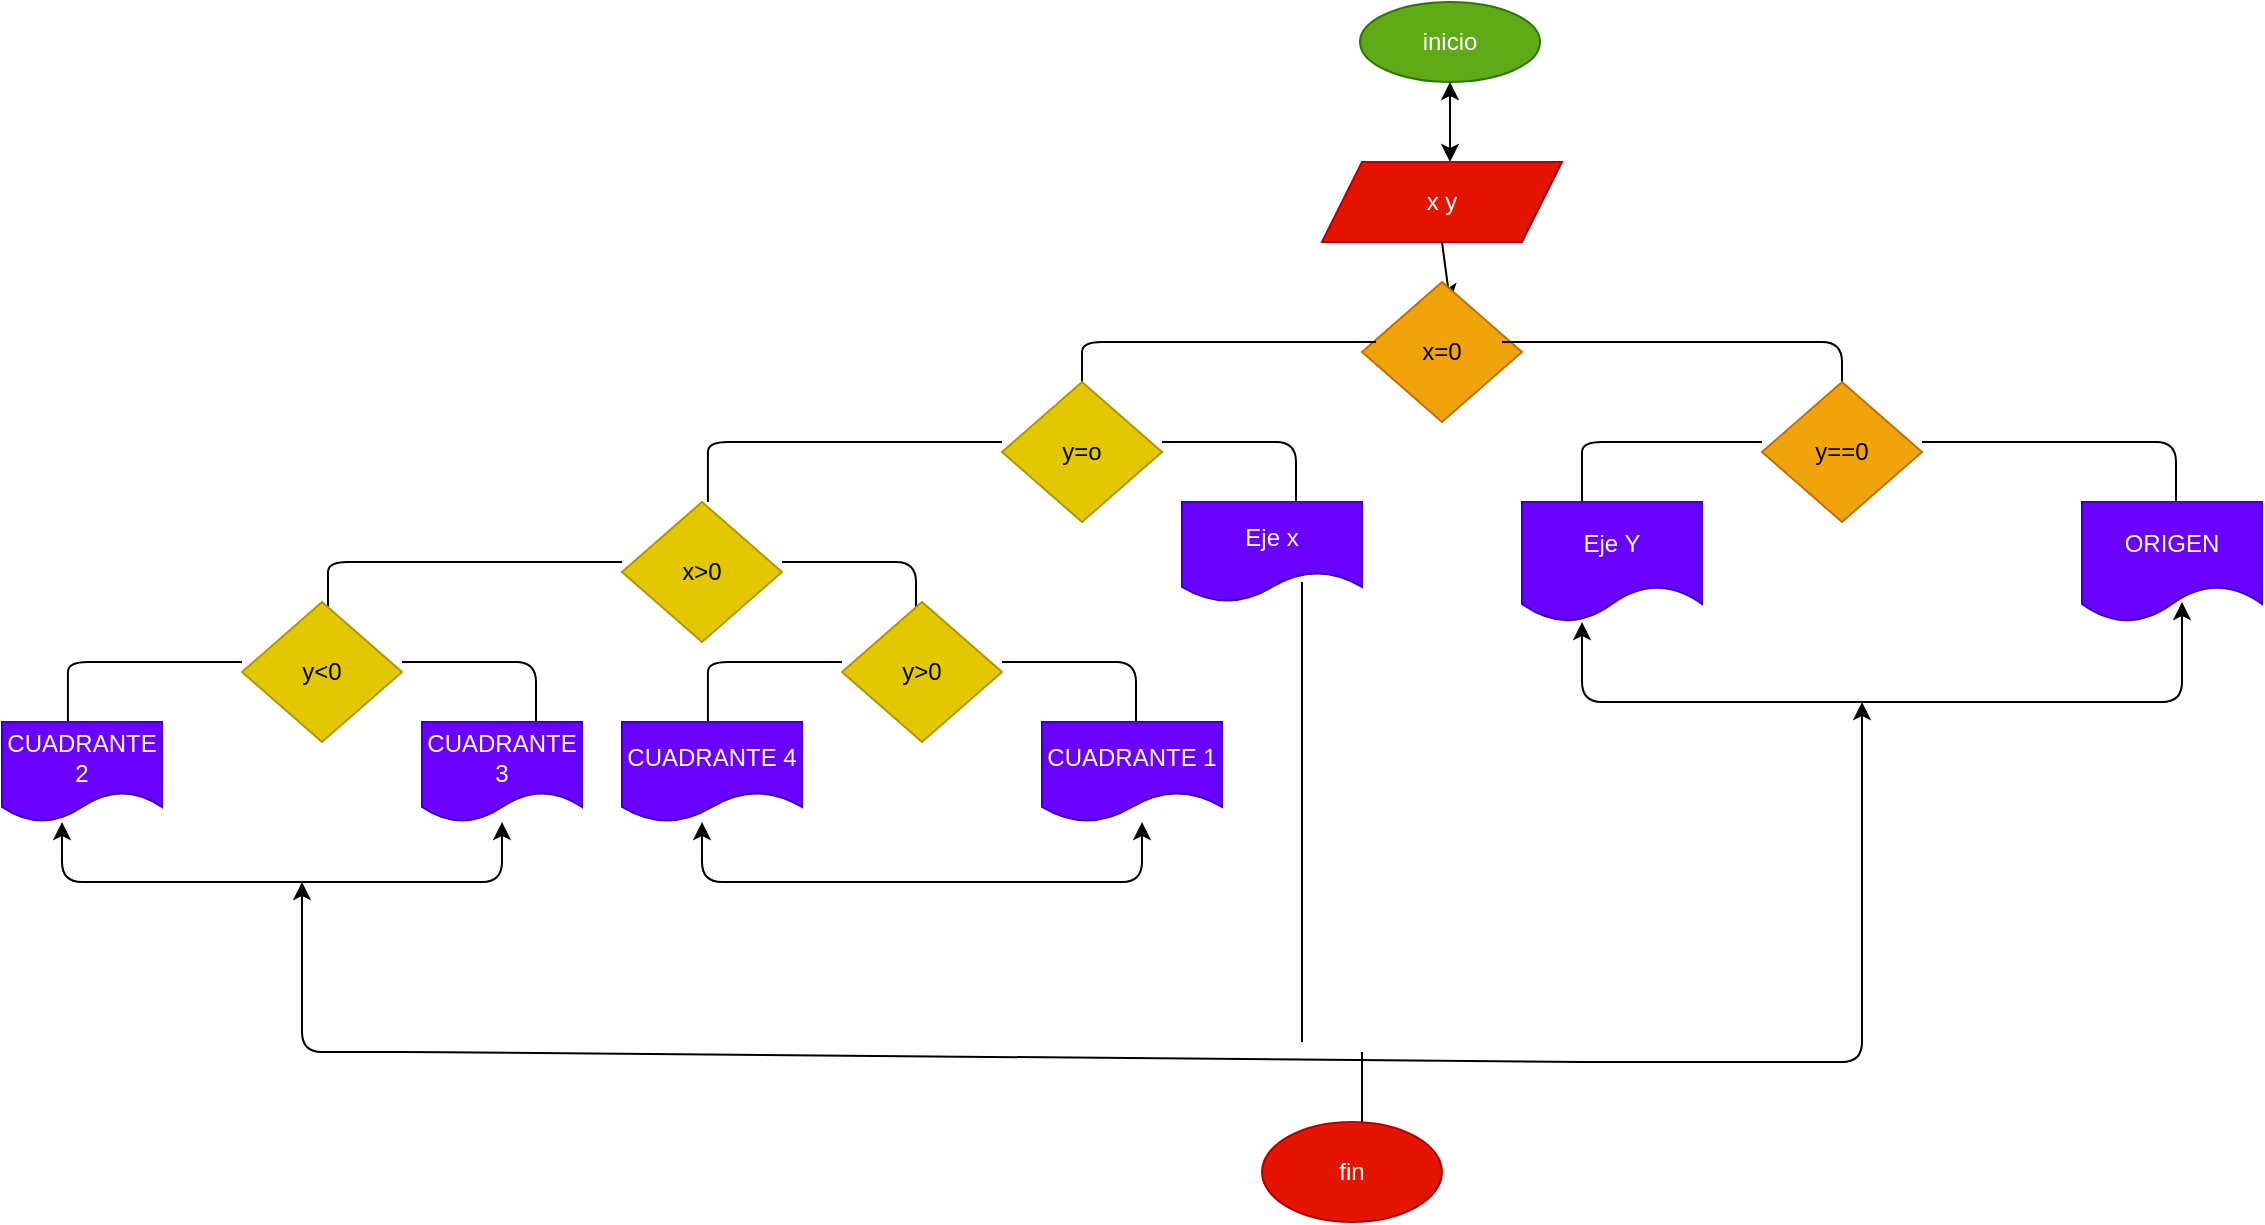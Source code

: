 <mxfile>
    <diagram id="fefD8nJggKJTbuJhnj12" name="Página-1">
        <mxGraphModel dx="1403" dy="411" grid="1" gridSize="10" guides="1" tooltips="1" connect="1" arrows="1" fold="1" page="1" pageScale="1" pageWidth="827" pageHeight="1169" math="0" shadow="0">
            <root>
                <mxCell id="0"/>
                <mxCell id="1" parent="0"/>
                <mxCell id="2" value="inicio" style="ellipse;whiteSpace=wrap;html=1;fillColor=#60a917;fontColor=#ffffff;strokeColor=#2D7600;" vertex="1" parent="1">
                    <mxGeometry x="369" y="30" width="90" height="40" as="geometry"/>
                </mxCell>
                <mxCell id="3" value="" style="endArrow=classic;startArrow=classic;html=1;" edge="1" parent="1">
                    <mxGeometry width="50" height="50" relative="1" as="geometry">
                        <mxPoint x="414" y="110" as="sourcePoint"/>
                        <mxPoint x="414" y="70" as="targetPoint"/>
                    </mxGeometry>
                </mxCell>
                <mxCell id="4" value="x y" style="shape=parallelogram;perimeter=parallelogramPerimeter;whiteSpace=wrap;html=1;fixedSize=1;fillColor=#e51400;fontColor=#ffffff;strokeColor=#B20000;" vertex="1" parent="1">
                    <mxGeometry x="350" y="110" width="120" height="40" as="geometry"/>
                </mxCell>
                <mxCell id="6" value="" style="endArrow=classic;html=1;exitX=0.5;exitY=1;exitDx=0;exitDy=0;" edge="1" parent="1" source="4">
                    <mxGeometry width="50" height="50" relative="1" as="geometry">
                        <mxPoint x="430" y="190" as="sourcePoint"/>
                        <mxPoint x="414" y="180" as="targetPoint"/>
                        <Array as="points">
                            <mxPoint x="414" y="180"/>
                        </Array>
                    </mxGeometry>
                </mxCell>
                <mxCell id="7" value="x=0" style="rhombus;whiteSpace=wrap;html=1;fillColor=#f0a30a;fontColor=#000000;strokeColor=#BD7000;" vertex="1" parent="1">
                    <mxGeometry x="370" y="170" width="80" height="70" as="geometry"/>
                </mxCell>
                <mxCell id="25" value="" style="endArrow=none;html=1;" edge="1" parent="1">
                    <mxGeometry width="50" height="50" relative="1" as="geometry">
                        <mxPoint x="440" y="200" as="sourcePoint"/>
                        <mxPoint x="610" y="230" as="targetPoint"/>
                        <Array as="points">
                            <mxPoint x="610" y="200"/>
                            <mxPoint x="610" y="220"/>
                            <mxPoint x="610" y="230"/>
                        </Array>
                    </mxGeometry>
                </mxCell>
                <mxCell id="29" value="" style="endArrow=none;html=1;entryX=0.088;entryY=0.429;entryDx=0;entryDy=0;entryPerimeter=0;" edge="1" parent="1" target="7">
                    <mxGeometry width="50" height="50" relative="1" as="geometry">
                        <mxPoint x="230" y="230" as="sourcePoint"/>
                        <mxPoint x="370" y="200" as="targetPoint"/>
                        <Array as="points">
                            <mxPoint x="230" y="230"/>
                            <mxPoint x="230" y="220"/>
                            <mxPoint x="230" y="200"/>
                        </Array>
                    </mxGeometry>
                </mxCell>
                <mxCell id="31" value="y=o" style="rhombus;whiteSpace=wrap;html=1;fillColor=#e3c800;fontColor=#000000;strokeColor=#B09500;" vertex="1" parent="1">
                    <mxGeometry x="190" y="220" width="80" height="70" as="geometry"/>
                </mxCell>
                <mxCell id="32" value="y==0" style="rhombus;whiteSpace=wrap;html=1;fillColor=#f0a30a;fontColor=#000000;strokeColor=#BD7000;" vertex="1" parent="1">
                    <mxGeometry x="570" y="220" width="80" height="70" as="geometry"/>
                </mxCell>
                <mxCell id="33" value="" style="endArrow=none;html=1;" edge="1" parent="1">
                    <mxGeometry width="50" height="50" relative="1" as="geometry">
                        <mxPoint x="650" y="250" as="sourcePoint"/>
                        <mxPoint x="777" y="280" as="targetPoint"/>
                        <Array as="points">
                            <mxPoint x="777" y="250"/>
                            <mxPoint x="777" y="270"/>
                            <mxPoint x="777" y="280"/>
                        </Array>
                    </mxGeometry>
                </mxCell>
                <mxCell id="34" value="ORIGEN" style="shape=document;whiteSpace=wrap;html=1;boundedLbl=1;fillColor=#6a00ff;fontColor=#ffffff;strokeColor=#3700CC;" vertex="1" parent="1">
                    <mxGeometry x="730" y="280" width="90" height="60" as="geometry"/>
                </mxCell>
                <mxCell id="37" value="" style="endArrow=none;html=1;" edge="1" parent="1">
                    <mxGeometry width="50" height="50" relative="1" as="geometry">
                        <mxPoint x="480" y="280" as="sourcePoint"/>
                        <mxPoint x="570" y="250" as="targetPoint"/>
                        <Array as="points">
                            <mxPoint x="480" y="280"/>
                            <mxPoint x="480" y="270"/>
                            <mxPoint x="480" y="250"/>
                        </Array>
                    </mxGeometry>
                </mxCell>
                <mxCell id="38" value="Eje Y" style="shape=document;whiteSpace=wrap;html=1;boundedLbl=1;fillColor=#6a00ff;fontColor=#ffffff;strokeColor=#3700CC;" vertex="1" parent="1">
                    <mxGeometry x="450" y="280" width="90" height="60" as="geometry"/>
                </mxCell>
                <mxCell id="43" value="" style="endArrow=classic;html=1;" edge="1" parent="1">
                    <mxGeometry relative="1" as="geometry">
                        <mxPoint x="650" y="380" as="sourcePoint"/>
                        <mxPoint x="780" y="330" as="targetPoint"/>
                        <Array as="points">
                            <mxPoint x="740" y="380"/>
                            <mxPoint x="780" y="380"/>
                        </Array>
                    </mxGeometry>
                </mxCell>
                <mxCell id="47" value="" style="endArrow=classic;html=1;" edge="1" parent="1">
                    <mxGeometry relative="1" as="geometry">
                        <mxPoint x="650" y="380" as="sourcePoint"/>
                        <mxPoint x="480" y="340" as="targetPoint"/>
                        <Array as="points">
                            <mxPoint x="540" y="380"/>
                            <mxPoint x="510" y="380"/>
                            <mxPoint x="480" y="380"/>
                        </Array>
                    </mxGeometry>
                </mxCell>
                <mxCell id="49" value="" style="endArrow=none;html=1;entryX=0.088;entryY=0.429;entryDx=0;entryDy=0;entryPerimeter=0;" edge="1" parent="1">
                    <mxGeometry width="50" height="50" relative="1" as="geometry">
                        <mxPoint x="42.96" y="280" as="sourcePoint"/>
                        <mxPoint x="190.0" y="250.03" as="targetPoint"/>
                        <Array as="points">
                            <mxPoint x="42.96" y="280"/>
                            <mxPoint x="42.96" y="270"/>
                            <mxPoint x="42.96" y="250"/>
                        </Array>
                    </mxGeometry>
                </mxCell>
                <mxCell id="50" value="" style="endArrow=none;html=1;" edge="1" parent="1">
                    <mxGeometry width="50" height="50" relative="1" as="geometry">
                        <mxPoint x="270" y="250" as="sourcePoint"/>
                        <mxPoint x="337" y="280" as="targetPoint"/>
                        <Array as="points">
                            <mxPoint x="337" y="250"/>
                            <mxPoint x="337" y="270"/>
                            <mxPoint x="337" y="280"/>
                        </Array>
                    </mxGeometry>
                </mxCell>
                <mxCell id="51" value="Eje x" style="shape=document;whiteSpace=wrap;html=1;boundedLbl=1;fillColor=#6a00ff;fontColor=#ffffff;strokeColor=#3700CC;" vertex="1" parent="1">
                    <mxGeometry x="280" y="280" width="90" height="50" as="geometry"/>
                </mxCell>
                <mxCell id="52" value="x&amp;gt;0" style="rhombus;whiteSpace=wrap;html=1;fillColor=#e3c800;fontColor=#000000;strokeColor=#B09500;" vertex="1" parent="1">
                    <mxGeometry y="280" width="80" height="70" as="geometry"/>
                </mxCell>
                <mxCell id="53" value="" style="endArrow=none;html=1;entryX=0.088;entryY=0.429;entryDx=0;entryDy=0;entryPerimeter=0;" edge="1" parent="1">
                    <mxGeometry width="50" height="50" relative="1" as="geometry">
                        <mxPoint x="-147" y="340" as="sourcePoint"/>
                        <mxPoint x="0.04" y="310.03" as="targetPoint"/>
                        <Array as="points">
                            <mxPoint x="-147" y="340"/>
                            <mxPoint x="-147" y="330"/>
                            <mxPoint x="-147" y="310"/>
                        </Array>
                    </mxGeometry>
                </mxCell>
                <mxCell id="54" value="y&amp;lt;0" style="rhombus;whiteSpace=wrap;html=1;fillColor=#e3c800;fontColor=#000000;strokeColor=#B09500;" vertex="1" parent="1">
                    <mxGeometry x="-190" y="330" width="80" height="70" as="geometry"/>
                </mxCell>
                <mxCell id="56" value="" style="endArrow=none;html=1;" edge="1" parent="1">
                    <mxGeometry width="50" height="50" relative="1" as="geometry">
                        <mxPoint x="-277.04" y="390" as="sourcePoint"/>
                        <mxPoint x="-190" y="360" as="targetPoint"/>
                        <Array as="points">
                            <mxPoint x="-277.04" y="390"/>
                            <mxPoint x="-277.04" y="380"/>
                            <mxPoint x="-277.04" y="360"/>
                        </Array>
                    </mxGeometry>
                </mxCell>
                <mxCell id="57" value="" style="endArrow=none;html=1;" edge="1" parent="1">
                    <mxGeometry width="50" height="50" relative="1" as="geometry">
                        <mxPoint x="340" y="550" as="sourcePoint"/>
                        <mxPoint x="340" y="320" as="targetPoint"/>
                    </mxGeometry>
                </mxCell>
                <mxCell id="58" value="" style="endArrow=none;html=1;" edge="1" parent="1">
                    <mxGeometry width="50" height="50" relative="1" as="geometry">
                        <mxPoint x="80" y="310" as="sourcePoint"/>
                        <mxPoint x="147" y="340" as="targetPoint"/>
                        <Array as="points">
                            <mxPoint x="147" y="310"/>
                            <mxPoint x="147" y="330"/>
                            <mxPoint x="147" y="340"/>
                        </Array>
                    </mxGeometry>
                </mxCell>
                <mxCell id="59" value="y&amp;gt;0" style="rhombus;whiteSpace=wrap;html=1;fillColor=#e3c800;fontColor=#000000;strokeColor=#B09500;" vertex="1" parent="1">
                    <mxGeometry x="110" y="330" width="80" height="70" as="geometry"/>
                </mxCell>
                <mxCell id="60" value="" style="endArrow=none;html=1;" edge="1" parent="1">
                    <mxGeometry width="50" height="50" relative="1" as="geometry">
                        <mxPoint x="190" y="360" as="sourcePoint"/>
                        <mxPoint x="257" y="390" as="targetPoint"/>
                        <Array as="points">
                            <mxPoint x="257" y="360"/>
                            <mxPoint x="257" y="380"/>
                            <mxPoint x="257" y="390"/>
                        </Array>
                    </mxGeometry>
                </mxCell>
                <mxCell id="61" value="CUADRANTE 1" style="shape=document;whiteSpace=wrap;html=1;boundedLbl=1;fillColor=#6a00ff;fontColor=#ffffff;strokeColor=#3700CC;" vertex="1" parent="1">
                    <mxGeometry x="210" y="390" width="90" height="50" as="geometry"/>
                </mxCell>
                <mxCell id="62" value="" style="endArrow=none;html=1;" edge="1" parent="1">
                    <mxGeometry width="50" height="50" relative="1" as="geometry">
                        <mxPoint x="42.96" y="390" as="sourcePoint"/>
                        <mxPoint x="110" y="360" as="targetPoint"/>
                        <Array as="points">
                            <mxPoint x="42.96" y="390"/>
                            <mxPoint x="42.96" y="380"/>
                            <mxPoint x="42.96" y="360"/>
                        </Array>
                    </mxGeometry>
                </mxCell>
                <mxCell id="63" value="CUADRANTE 4" style="shape=document;whiteSpace=wrap;html=1;boundedLbl=1;fillColor=#6a00ff;fontColor=#ffffff;strokeColor=#3700CC;" vertex="1" parent="1">
                    <mxGeometry y="390" width="90" height="50" as="geometry"/>
                </mxCell>
                <mxCell id="64" value="" style="endArrow=classic;html=1;" edge="1" parent="1">
                    <mxGeometry relative="1" as="geometry">
                        <mxPoint x="150" y="470" as="sourcePoint"/>
                        <mxPoint x="40" y="440" as="targetPoint"/>
                        <Array as="points">
                            <mxPoint x="100" y="470"/>
                            <mxPoint x="70" y="470"/>
                            <mxPoint x="40" y="470"/>
                        </Array>
                    </mxGeometry>
                </mxCell>
                <mxCell id="65" value="" style="endArrow=classic;html=1;" edge="1" parent="1">
                    <mxGeometry relative="1" as="geometry">
                        <mxPoint x="150" y="470" as="sourcePoint"/>
                        <mxPoint x="260" y="440" as="targetPoint"/>
                        <Array as="points">
                            <mxPoint x="220" y="470"/>
                            <mxPoint x="260" y="470"/>
                        </Array>
                    </mxGeometry>
                </mxCell>
                <mxCell id="66" value="" style="endArrow=none;html=1;" edge="1" parent="1">
                    <mxGeometry width="50" height="50" relative="1" as="geometry">
                        <mxPoint x="-110" y="360" as="sourcePoint"/>
                        <mxPoint x="-43" y="390" as="targetPoint"/>
                        <Array as="points">
                            <mxPoint x="-43" y="360"/>
                            <mxPoint x="-43" y="380"/>
                            <mxPoint x="-43" y="390"/>
                        </Array>
                    </mxGeometry>
                </mxCell>
                <mxCell id="67" value="CUADRANTE 3" style="shape=document;whiteSpace=wrap;html=1;boundedLbl=1;fillColor=#6a00ff;fontColor=#ffffff;strokeColor=#3700CC;" vertex="1" parent="1">
                    <mxGeometry x="-100" y="390" width="80" height="50" as="geometry"/>
                </mxCell>
                <mxCell id="68" value="CUADRANTE 2" style="shape=document;whiteSpace=wrap;html=1;boundedLbl=1;fillColor=#6a00ff;fontColor=#ffffff;strokeColor=#3700CC;" vertex="1" parent="1">
                    <mxGeometry x="-310" y="390" width="80" height="50" as="geometry"/>
                </mxCell>
                <mxCell id="69" value="" style="endArrow=classic;html=1;" edge="1" parent="1">
                    <mxGeometry relative="1" as="geometry">
                        <mxPoint x="-170" y="470" as="sourcePoint"/>
                        <mxPoint x="-280" y="440" as="targetPoint"/>
                        <Array as="points">
                            <mxPoint x="-220" y="470"/>
                            <mxPoint x="-250" y="470"/>
                            <mxPoint x="-280" y="470"/>
                        </Array>
                    </mxGeometry>
                </mxCell>
                <mxCell id="70" value="" style="endArrow=classic;html=1;" edge="1" parent="1">
                    <mxGeometry relative="1" as="geometry">
                        <mxPoint x="-170" y="470" as="sourcePoint"/>
                        <mxPoint x="-60" y="440" as="targetPoint"/>
                        <Array as="points">
                            <mxPoint x="-100" y="470"/>
                            <mxPoint x="-60" y="470"/>
                        </Array>
                    </mxGeometry>
                </mxCell>
                <mxCell id="71" value="" style="endArrow=classic;html=1;" edge="1" parent="1">
                    <mxGeometry relative="1" as="geometry">
                        <mxPoint x="480" y="560" as="sourcePoint"/>
                        <mxPoint x="-160" y="470" as="targetPoint"/>
                        <Array as="points">
                            <mxPoint x="-100" y="555"/>
                            <mxPoint x="-130" y="555"/>
                            <mxPoint x="-160" y="555"/>
                        </Array>
                    </mxGeometry>
                </mxCell>
                <mxCell id="72" value="" style="endArrow=classic;html=1;" edge="1" parent="1">
                    <mxGeometry relative="1" as="geometry">
                        <mxPoint x="480" y="560" as="sourcePoint"/>
                        <mxPoint x="620" y="380" as="targetPoint"/>
                        <Array as="points">
                            <mxPoint x="580" y="560"/>
                            <mxPoint x="620" y="560"/>
                        </Array>
                    </mxGeometry>
                </mxCell>
                <mxCell id="73" value="" style="endArrow=none;html=1;" edge="1" parent="1">
                    <mxGeometry width="50" height="50" relative="1" as="geometry">
                        <mxPoint x="370" y="615" as="sourcePoint"/>
                        <mxPoint x="370" y="555" as="targetPoint"/>
                    </mxGeometry>
                </mxCell>
                <mxCell id="74" value="fin" style="ellipse;whiteSpace=wrap;html=1;fillColor=#e51400;fontColor=#ffffff;strokeColor=#B20000;" vertex="1" parent="1">
                    <mxGeometry x="320" y="590" width="90" height="50" as="geometry"/>
                </mxCell>
            </root>
        </mxGraphModel>
    </diagram>
</mxfile>
